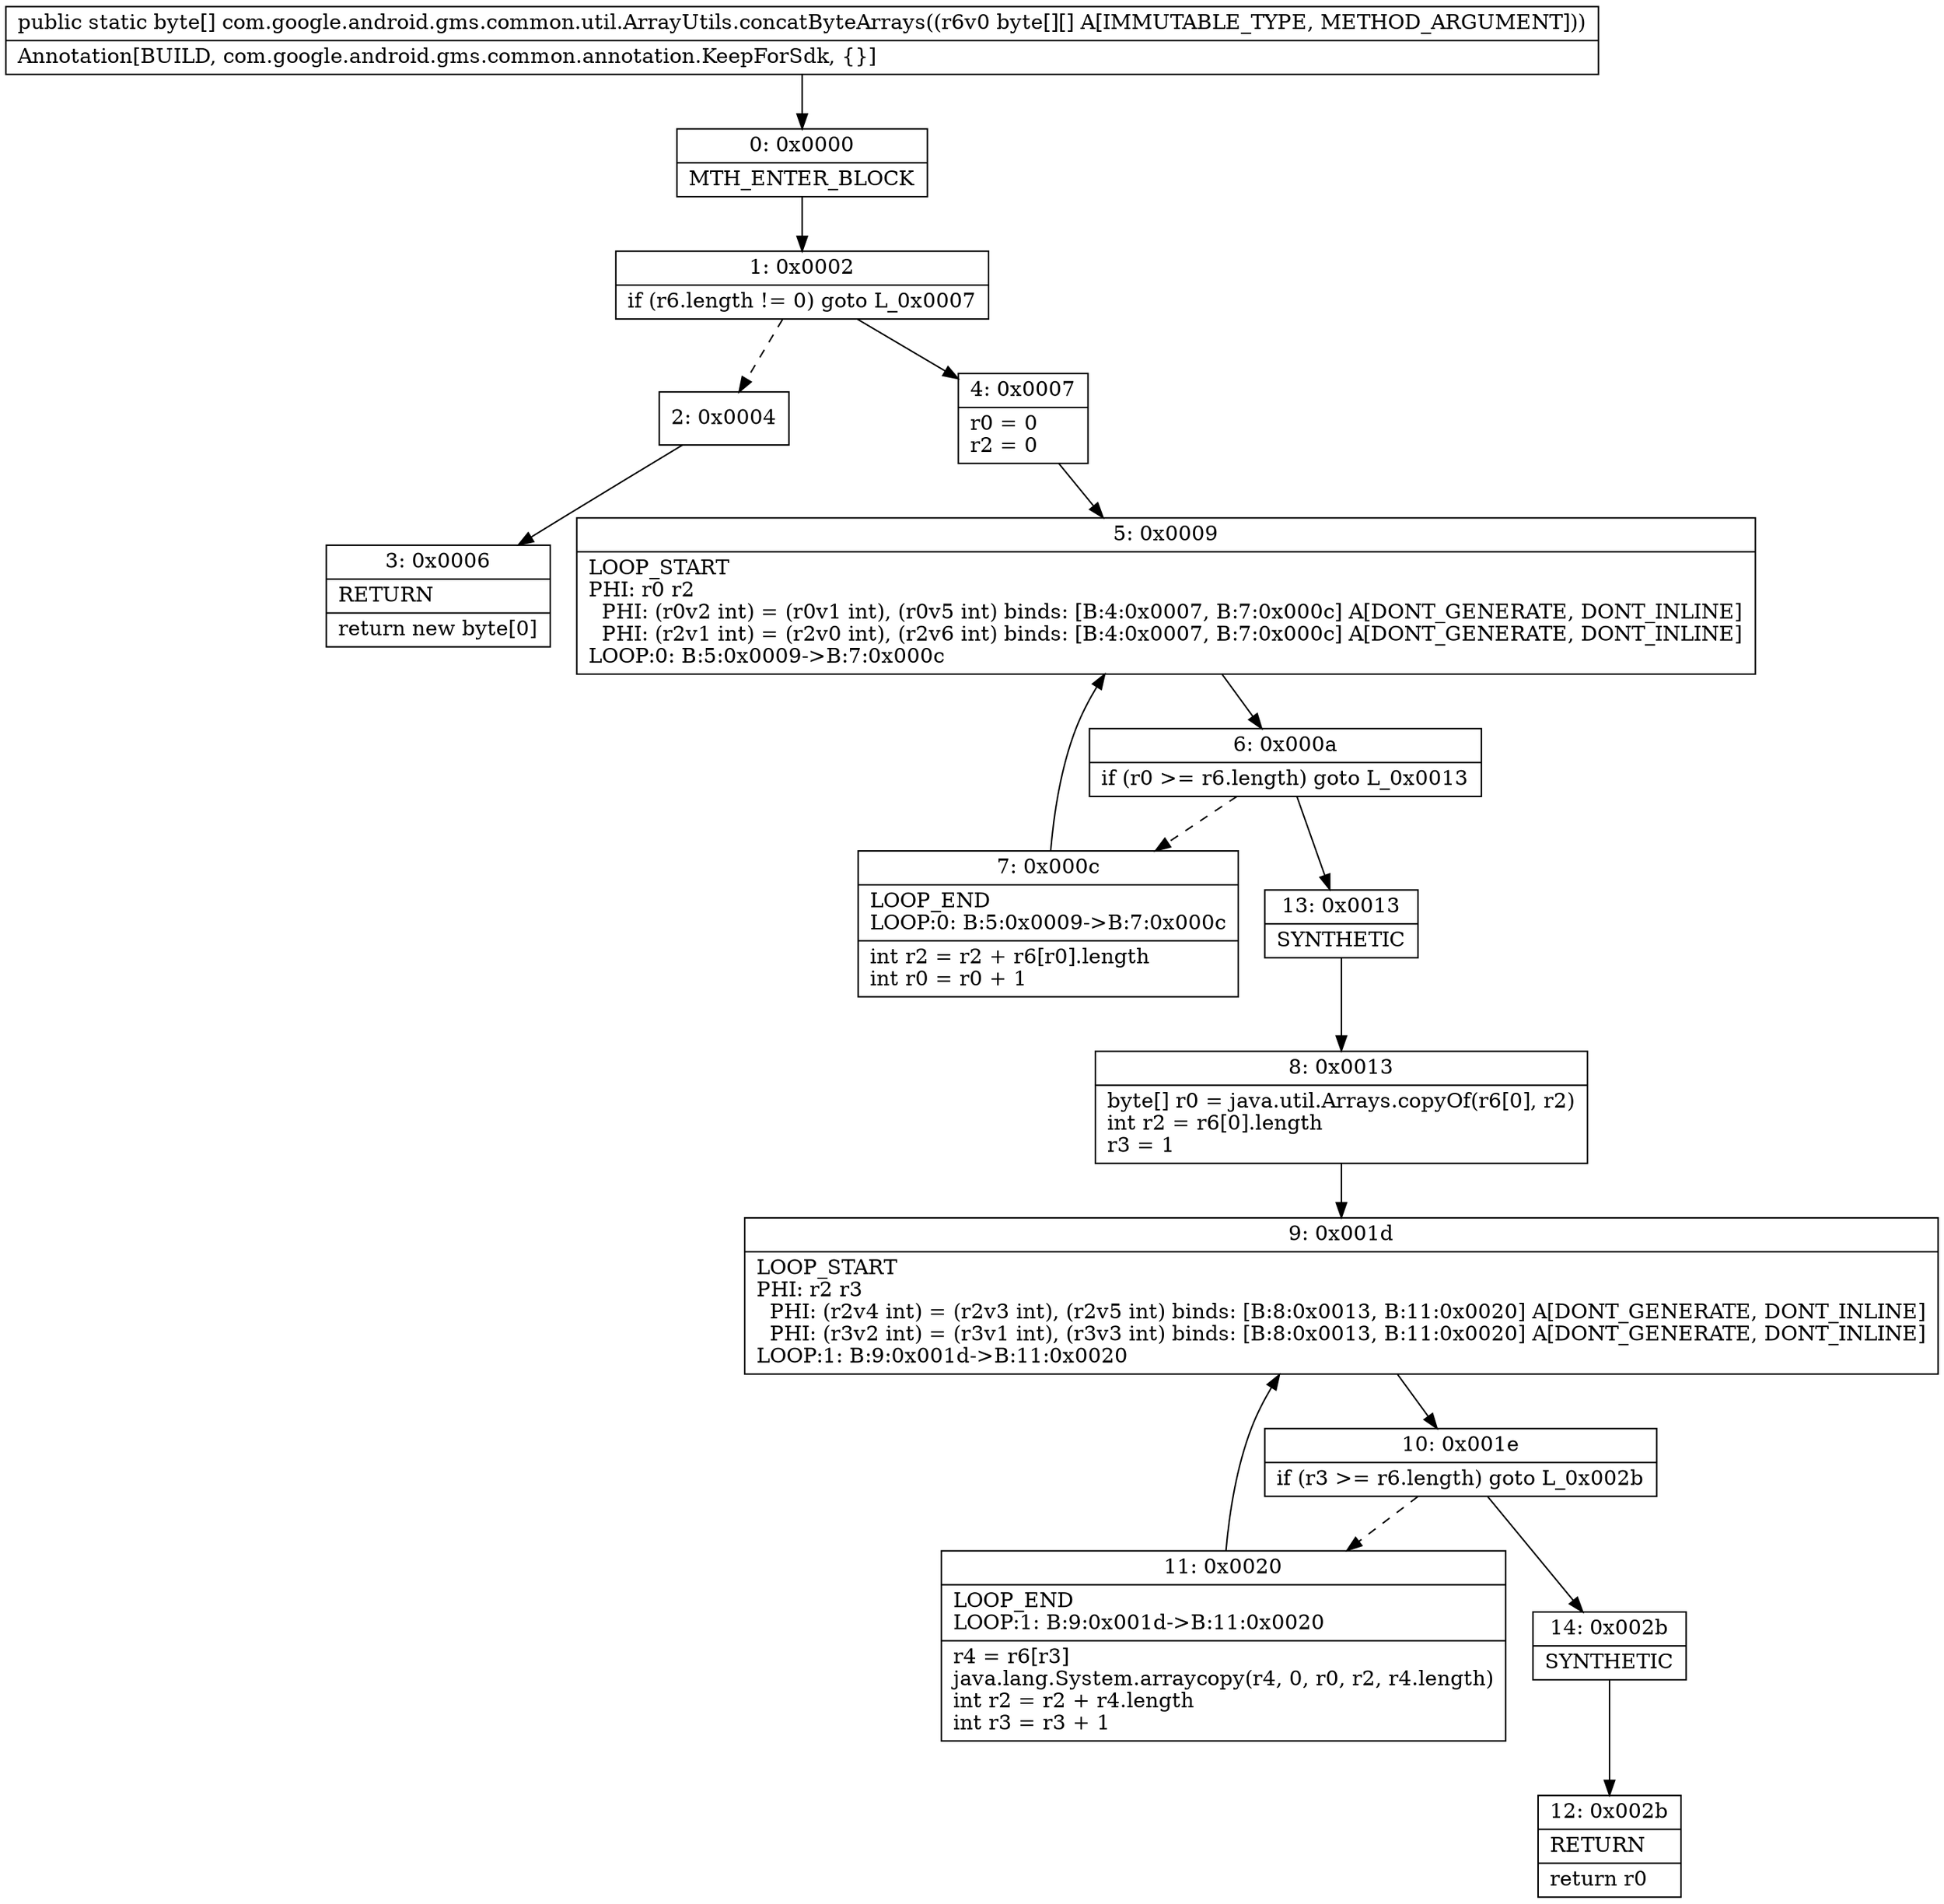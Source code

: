 digraph "CFG forcom.google.android.gms.common.util.ArrayUtils.concatByteArrays([[B)[B" {
Node_0 [shape=record,label="{0\:\ 0x0000|MTH_ENTER_BLOCK\l}"];
Node_1 [shape=record,label="{1\:\ 0x0002|if (r6.length != 0) goto L_0x0007\l}"];
Node_2 [shape=record,label="{2\:\ 0x0004}"];
Node_3 [shape=record,label="{3\:\ 0x0006|RETURN\l|return new byte[0]\l}"];
Node_4 [shape=record,label="{4\:\ 0x0007|r0 = 0\lr2 = 0\l}"];
Node_5 [shape=record,label="{5\:\ 0x0009|LOOP_START\lPHI: r0 r2 \l  PHI: (r0v2 int) = (r0v1 int), (r0v5 int) binds: [B:4:0x0007, B:7:0x000c] A[DONT_GENERATE, DONT_INLINE]\l  PHI: (r2v1 int) = (r2v0 int), (r2v6 int) binds: [B:4:0x0007, B:7:0x000c] A[DONT_GENERATE, DONT_INLINE]\lLOOP:0: B:5:0x0009\-\>B:7:0x000c\l}"];
Node_6 [shape=record,label="{6\:\ 0x000a|if (r0 \>= r6.length) goto L_0x0013\l}"];
Node_7 [shape=record,label="{7\:\ 0x000c|LOOP_END\lLOOP:0: B:5:0x0009\-\>B:7:0x000c\l|int r2 = r2 + r6[r0].length\lint r0 = r0 + 1\l}"];
Node_8 [shape=record,label="{8\:\ 0x0013|byte[] r0 = java.util.Arrays.copyOf(r6[0], r2)\lint r2 = r6[0].length\lr3 = 1\l}"];
Node_9 [shape=record,label="{9\:\ 0x001d|LOOP_START\lPHI: r2 r3 \l  PHI: (r2v4 int) = (r2v3 int), (r2v5 int) binds: [B:8:0x0013, B:11:0x0020] A[DONT_GENERATE, DONT_INLINE]\l  PHI: (r3v2 int) = (r3v1 int), (r3v3 int) binds: [B:8:0x0013, B:11:0x0020] A[DONT_GENERATE, DONT_INLINE]\lLOOP:1: B:9:0x001d\-\>B:11:0x0020\l}"];
Node_10 [shape=record,label="{10\:\ 0x001e|if (r3 \>= r6.length) goto L_0x002b\l}"];
Node_11 [shape=record,label="{11\:\ 0x0020|LOOP_END\lLOOP:1: B:9:0x001d\-\>B:11:0x0020\l|r4 = r6[r3]\ljava.lang.System.arraycopy(r4, 0, r0, r2, r4.length)\lint r2 = r2 + r4.length\lint r3 = r3 + 1\l}"];
Node_12 [shape=record,label="{12\:\ 0x002b|RETURN\l|return r0\l}"];
Node_13 [shape=record,label="{13\:\ 0x0013|SYNTHETIC\l}"];
Node_14 [shape=record,label="{14\:\ 0x002b|SYNTHETIC\l}"];
MethodNode[shape=record,label="{public static byte[] com.google.android.gms.common.util.ArrayUtils.concatByteArrays((r6v0 byte[][] A[IMMUTABLE_TYPE, METHOD_ARGUMENT]))  | Annotation[BUILD, com.google.android.gms.common.annotation.KeepForSdk, \{\}]\l}"];
MethodNode -> Node_0;
Node_0 -> Node_1;
Node_1 -> Node_2[style=dashed];
Node_1 -> Node_4;
Node_2 -> Node_3;
Node_4 -> Node_5;
Node_5 -> Node_6;
Node_6 -> Node_7[style=dashed];
Node_6 -> Node_13;
Node_7 -> Node_5;
Node_8 -> Node_9;
Node_9 -> Node_10;
Node_10 -> Node_11[style=dashed];
Node_10 -> Node_14;
Node_11 -> Node_9;
Node_13 -> Node_8;
Node_14 -> Node_12;
}

